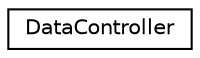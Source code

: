 digraph "Graphical Class Hierarchy"
{
 // LATEX_PDF_SIZE
  edge [fontname="Helvetica",fontsize="10",labelfontname="Helvetica",labelfontsize="10"];
  node [fontname="Helvetica",fontsize="10",shape=record];
  rankdir="LR";
  Node0 [label="DataController",height=0.2,width=0.4,color="black", fillcolor="white", style="filled",URL="$classDataController.html",tooltip=" "];
}
